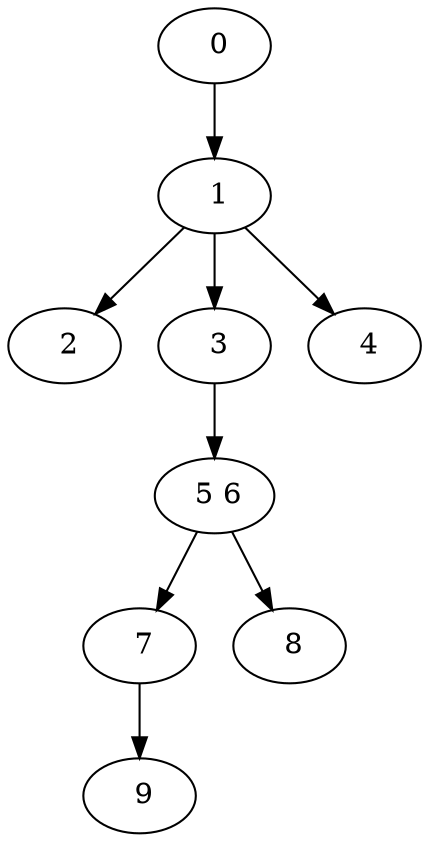 digraph mytree {
" 0" -> " 1";
" 1" -> " 2";
" 1" -> " 3";
" 1" -> " 4";
" 2";
" 3" -> " 5 6";
" 4";
" 5 6" -> " 7";
" 5 6" -> " 8";
" 7" -> " 9";
" 9";
" 8";
}
